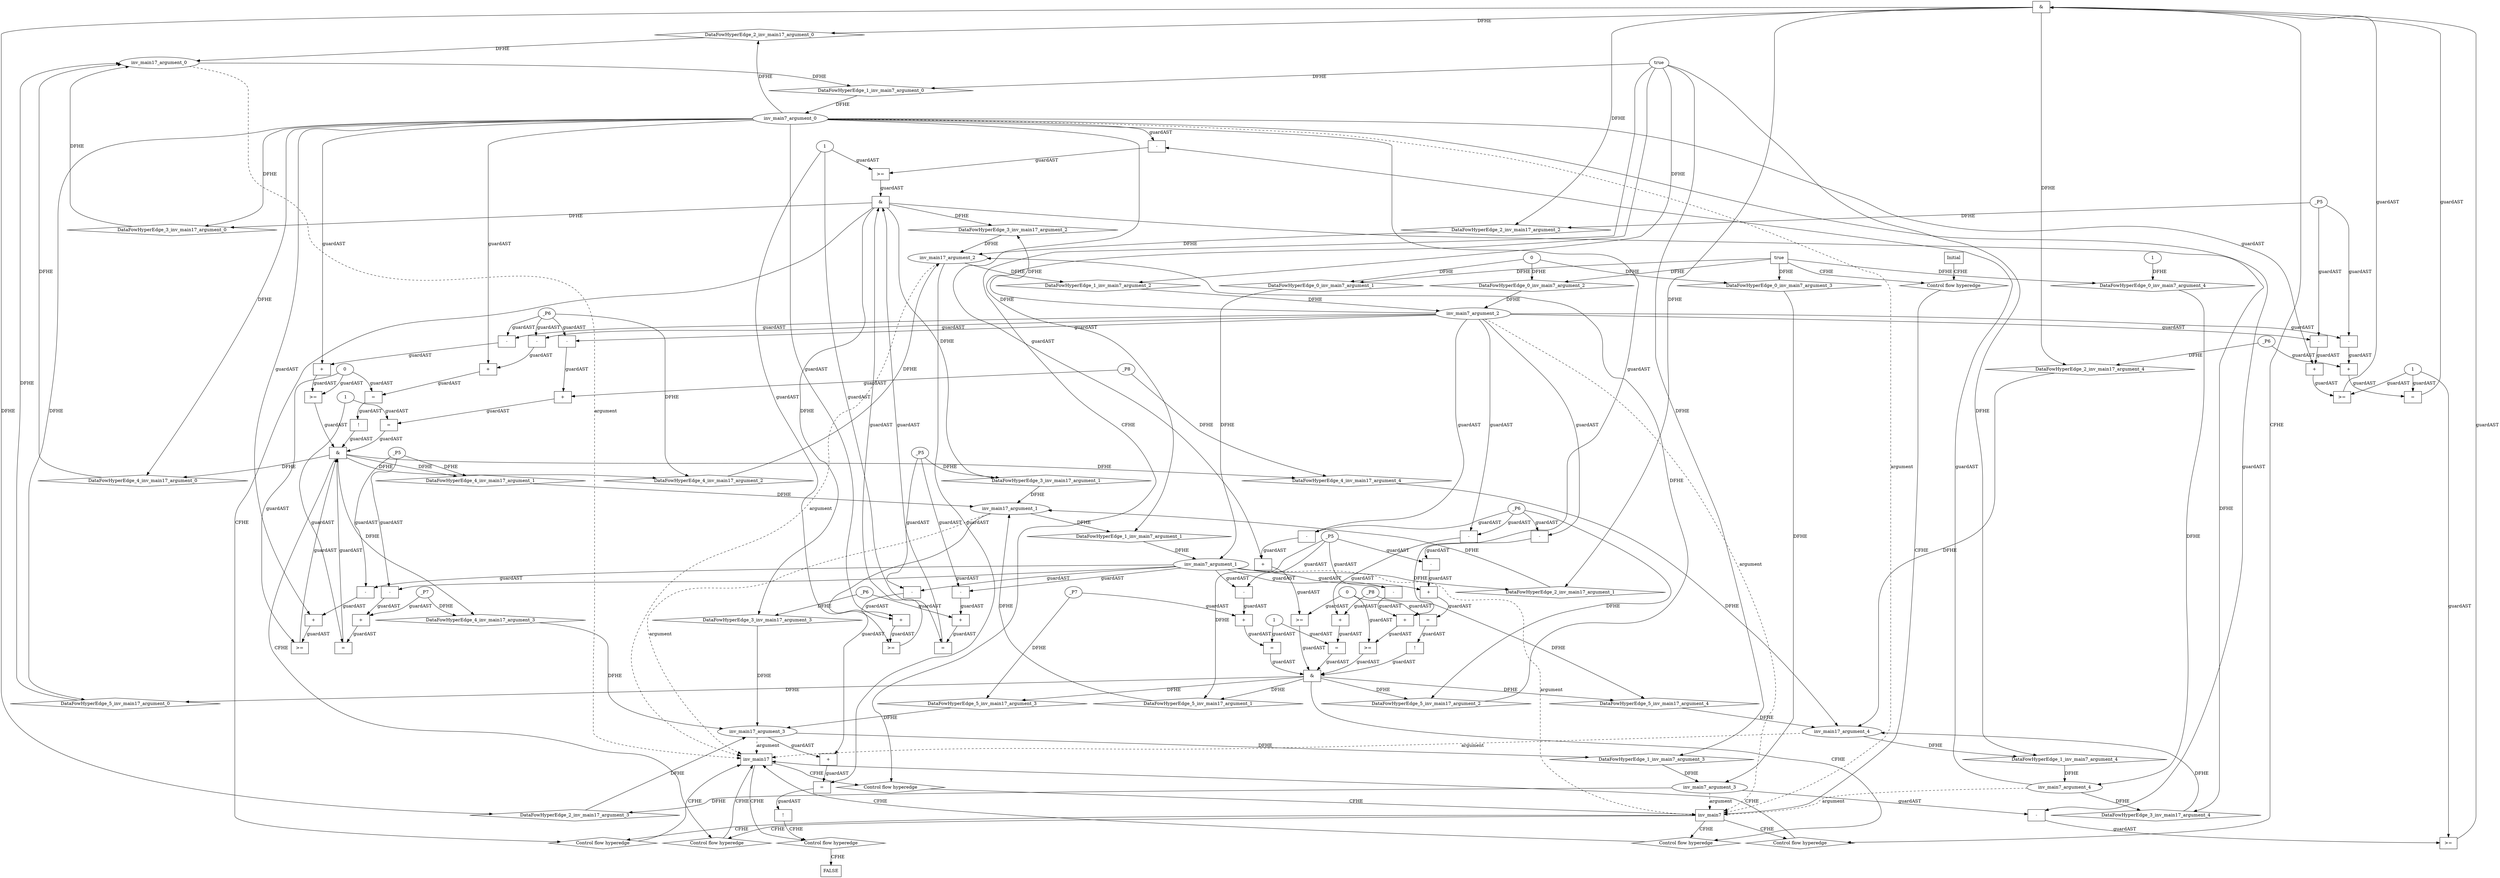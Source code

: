 digraph dag {
"inv_main17" [label="inv_main17" nodeName="inv_main17" class=CONTROL  shape="rect"];
"inv_main7" [label="inv_main7" nodeName="inv_main7" class=CONTROL  shape="rect"];
FALSE [label="FALSE" nodeName=FALSE class=CONTROL  shape="rect"];
Initial [label="Initial" nodeName=Initial class=CONTROL  shape="rect"];
ControlFowHyperEdge_0 [label="Control flow hyperedge" nodeName=ControlFowHyperEdge_0 class=controlFlowHyperEdge shape="diamond"];
"Initial" -> ControlFowHyperEdge_0 [label="CFHE"]
ControlFowHyperEdge_0 -> "inv_main7" [label="CFHE"]
ControlFowHyperEdge_1 [label="Control flow hyperedge" nodeName=ControlFowHyperEdge_1 class=controlFlowHyperEdge shape="diamond"];
"inv_main17" -> ControlFowHyperEdge_1 [label="CFHE"]
ControlFowHyperEdge_1 -> "inv_main7" [label="CFHE"]
ControlFowHyperEdge_2 [label="Control flow hyperedge" nodeName=ControlFowHyperEdge_2 class=controlFlowHyperEdge shape="diamond"];
"inv_main7" -> ControlFowHyperEdge_2 [label="CFHE"]
ControlFowHyperEdge_2 -> "inv_main17" [label="CFHE"]
ControlFowHyperEdge_3 [label="Control flow hyperedge" nodeName=ControlFowHyperEdge_3 class=controlFlowHyperEdge shape="diamond"];
"inv_main7" -> ControlFowHyperEdge_3 [label="CFHE"]
ControlFowHyperEdge_3 -> "inv_main17" [label="CFHE"]
ControlFowHyperEdge_4 [label="Control flow hyperedge" nodeName=ControlFowHyperEdge_4 class=controlFlowHyperEdge shape="diamond"];
"inv_main7" -> ControlFowHyperEdge_4 [label="CFHE"]
ControlFowHyperEdge_4 -> "inv_main17" [label="CFHE"]
ControlFowHyperEdge_5 [label="Control flow hyperedge" nodeName=ControlFowHyperEdge_5 class=controlFlowHyperEdge shape="diamond"];
"inv_main7" -> ControlFowHyperEdge_5 [label="CFHE"]
ControlFowHyperEdge_5 -> "inv_main17" [label="CFHE"]
ControlFowHyperEdge_6 [label="Control flow hyperedge" nodeName=ControlFowHyperEdge_6 class=controlFlowHyperEdge shape="diamond"];
"inv_main17" -> ControlFowHyperEdge_6 [label="CFHE"]
ControlFowHyperEdge_6 -> "FALSE" [label="CFHE"]
"inv_main7_argument_0" [label="inv_main7_argument_0" nodeName=argument0 class=argument  head="inv_main7" shape="oval"];
"inv_main7_argument_0" -> "inv_main7"[label="argument" style="dashed"]
"inv_main7_argument_1" [label="inv_main7_argument_1" nodeName=argument1 class=argument  head="inv_main7" shape="oval"];
"inv_main7_argument_1" -> "inv_main7"[label="argument" style="dashed"]
"inv_main7_argument_2" [label="inv_main7_argument_2" nodeName=argument2 class=argument  head="inv_main7" shape="oval"];
"inv_main7_argument_2" -> "inv_main7"[label="argument" style="dashed"]
"inv_main7_argument_3" [label="inv_main7_argument_3" nodeName=argument3 class=argument  head="inv_main7" shape="oval"];
"inv_main7_argument_3" -> "inv_main7"[label="argument" style="dashed"]
"inv_main7_argument_4" [label="inv_main7_argument_4" nodeName=argument4 class=argument  head="inv_main7" shape="oval"];
"inv_main7_argument_4" -> "inv_main7"[label="argument" style="dashed"]
"inv_main17_argument_0" [label="inv_main17_argument_0" nodeName=argument0 class=argument  head="inv_main17" shape="oval"];
"inv_main17_argument_0" -> "inv_main17"[label="argument" style="dashed"]
"inv_main17_argument_1" [label="inv_main17_argument_1" nodeName=argument1 class=argument  head="inv_main17" shape="oval"];
"inv_main17_argument_1" -> "inv_main17"[label="argument" style="dashed"]
"inv_main17_argument_2" [label="inv_main17_argument_2" nodeName=argument2 class=argument  head="inv_main17" shape="oval"];
"inv_main17_argument_2" -> "inv_main17"[label="argument" style="dashed"]
"inv_main17_argument_3" [label="inv_main17_argument_3" nodeName=argument3 class=argument  head="inv_main17" shape="oval"];
"inv_main17_argument_3" -> "inv_main17"[label="argument" style="dashed"]
"inv_main17_argument_4" [label="inv_main17_argument_4" nodeName=argument4 class=argument  head="inv_main17" shape="oval"];
"inv_main17_argument_4" -> "inv_main17"[label="argument" style="dashed"]

"true_0" [label="true" nodeName="true_0" class=true shape="rect"];
"true_0" -> "ControlFowHyperEdge_0" [label="CFHE"];
"xxxinv_main7___Initial_0xxxdataFlow_0_node_0" [label="0" nodeName="xxxinv_main7___Initial_0xxxdataFlow_0_node_0" class=IdealInt ];



"xxxinv_main7___Initial_0xxxdataFlow3_node_0" [label="1" nodeName="xxxinv_main7___Initial_0xxxdataFlow3_node_0" class=IdealInt ];

"xxxinv_main7___inv_main17_1xxxguard_0_node_0" [label="true" nodeName="xxxinv_main7___inv_main17_1xxxguard_0_node_0" class=Constant ];

"xxxinv_main7___inv_main17_1xxxguard_0_node_0" -> "ControlFowHyperEdge_1" [label="CFHE"];
"xxxinv_main17___inv_main7_2xxx_and" [label="&" nodeName="xxxinv_main17___inv_main7_2xxx_and" class=Operator shape="rect"];
"xxxinv_main17___inv_main7_2xxxguard_0_node_0" [label=">=" nodeName="xxxinv_main17___inv_main7_2xxxguard_0_node_0" class=Operator  shape="rect"];
"xxxinv_main17___inv_main7_2xxxguard_0_node_1" [label="-" nodeName="xxxinv_main17___inv_main7_2xxxguard_0_node_1" class= Operator shape="rect"];
"xxxinv_main17___inv_main7_2xxxguard_0_node_4" [label="1" nodeName="xxxinv_main17___inv_main7_2xxxguard_0_node_4" class=IdealInt ];
"xxxinv_main17___inv_main7_2xxxguard_0_node_1" -> "xxxinv_main17___inv_main7_2xxxguard_0_node_0"[label="guardAST"]
"xxxinv_main17___inv_main7_2xxxguard_0_node_4" -> "xxxinv_main17___inv_main7_2xxxguard_0_node_0"[label="guardAST"]
"inv_main7_argument_3" -> "xxxinv_main17___inv_main7_2xxxguard_0_node_1"[label="guardAST"]
"inv_main7_argument_0" -> "xxxinv_main17___inv_main7_2xxxguard_0_node_1"[label="guardAST"]

"xxxinv_main17___inv_main7_2xxxguard_0_node_0" -> "xxxinv_main17___inv_main7_2xxx_and" [label="guardAST"];
"xxxinv_main17___inv_main7_2xxxguard1_node_0" [label=">=" nodeName="xxxinv_main17___inv_main7_2xxxguard1_node_0" class=Operator  shape="rect"];
"xxxinv_main17___inv_main7_2xxxguard1_node_1" [label="+" nodeName="xxxinv_main17___inv_main7_2xxxguard1_node_1" class= Operator shape="rect"];
"xxxinv_main17___inv_main7_2xxxguard1_node_3" [label="-" nodeName="xxxinv_main17___inv_main7_2xxxguard1_node_3" class= Operator shape="rect"];
"xxxinv_main17___inv_main7_2xxxguard1_node_1" -> "xxxinv_main17___inv_main7_2xxxguard1_node_0"[label="guardAST"]
"xxxinv_main17___inv_main7_2xxxguard_0_node_4" -> "xxxinv_main17___inv_main7_2xxxguard1_node_0"[label="guardAST"]
"inv_main7_argument_0" -> "xxxinv_main17___inv_main7_2xxxguard1_node_1"[label="guardAST"]
"xxxinv_main17___inv_main7_2xxxguard1_node_3" -> "xxxinv_main17___inv_main7_2xxxguard1_node_1"[label="guardAST"]
"inv_main7_argument_2" -> "xxxinv_main17___inv_main7_2xxxguard1_node_3"[label="guardAST"]
"xxxinv_main17___inv_main7_2xxxdataFlow_0_node_0" -> "xxxinv_main17___inv_main7_2xxxguard1_node_3"[label="guardAST"]

"xxxinv_main17___inv_main7_2xxxguard1_node_0" -> "xxxinv_main17___inv_main7_2xxx_and" [label="guardAST"];
"xxxinv_main17___inv_main7_2xxxguard2_node_0" [label="=" nodeName="xxxinv_main17___inv_main7_2xxxguard2_node_0" class=Operator  shape="rect"];
"xxxinv_main17___inv_main7_2xxxguard2_node_1" [label="+" nodeName="xxxinv_main17___inv_main7_2xxxguard2_node_1" class= Operator shape="rect"];
"xxxinv_main17___inv_main7_2xxxguard2_node_3" [label="-" nodeName="xxxinv_main17___inv_main7_2xxxguard2_node_3" class= Operator shape="rect"];
"xxxinv_main17___inv_main7_2xxxguard2_node_1" -> "xxxinv_main17___inv_main7_2xxxguard2_node_0"[label="guardAST"]
"xxxinv_main17___inv_main7_2xxxguard_0_node_4" -> "xxxinv_main17___inv_main7_2xxxguard2_node_0"[label="guardAST"]
"xxxinv_main17___inv_main7_2xxxdataFlow1_node_0" -> "xxxinv_main17___inv_main7_2xxxguard2_node_1"[label="guardAST"]
"xxxinv_main17___inv_main7_2xxxguard2_node_3" -> "xxxinv_main17___inv_main7_2xxxguard2_node_1"[label="guardAST"]
"inv_main7_argument_2" -> "xxxinv_main17___inv_main7_2xxxguard2_node_3"[label="guardAST"]
"xxxinv_main17___inv_main7_2xxxdataFlow_0_node_0" -> "xxxinv_main17___inv_main7_2xxxguard2_node_3"[label="guardAST"]

"xxxinv_main17___inv_main7_2xxxguard2_node_0" -> "xxxinv_main17___inv_main7_2xxx_and" [label="guardAST"];
"xxxinv_main17___inv_main7_2xxx_and" -> "ControlFowHyperEdge_2" [label="CFHE"];
"xxxinv_main17___inv_main7_2xxxdataFlow_0_node_0" [label="_P5" nodeName="xxxinv_main17___inv_main7_2xxxdataFlow_0_node_0" class=symbolicConstant ];

"xxxinv_main17___inv_main7_2xxxdataFlow1_node_0" [label="_P6" nodeName="xxxinv_main17___inv_main7_2xxxdataFlow1_node_0" class=symbolicConstant ];

"xxxinv_main17___inv_main7_3xxx_and" [label="&" nodeName="xxxinv_main17___inv_main7_3xxx_and" class=Operator shape="rect"];
"xxxinv_main17___inv_main7_3xxxguard_0_node_0" [label=">=" nodeName="xxxinv_main17___inv_main7_3xxxguard_0_node_0" class=Operator  shape="rect"];
"xxxinv_main17___inv_main7_3xxxguard_0_node_1" [label="-" nodeName="xxxinv_main17___inv_main7_3xxxguard_0_node_1" class= Operator shape="rect"];
"xxxinv_main17___inv_main7_3xxxguard_0_node_4" [label="1" nodeName="xxxinv_main17___inv_main7_3xxxguard_0_node_4" class=IdealInt ];
"xxxinv_main17___inv_main7_3xxxguard_0_node_1" -> "xxxinv_main17___inv_main7_3xxxguard_0_node_0"[label="guardAST"]
"xxxinv_main17___inv_main7_3xxxguard_0_node_4" -> "xxxinv_main17___inv_main7_3xxxguard_0_node_0"[label="guardAST"]
"inv_main7_argument_4" -> "xxxinv_main17___inv_main7_3xxxguard_0_node_1"[label="guardAST"]
"inv_main7_argument_0" -> "xxxinv_main17___inv_main7_3xxxguard_0_node_1"[label="guardAST"]

"xxxinv_main17___inv_main7_3xxxguard_0_node_0" -> "xxxinv_main17___inv_main7_3xxx_and" [label="guardAST"];
"xxxinv_main17___inv_main7_3xxxguard1_node_0" [label=">=" nodeName="xxxinv_main17___inv_main7_3xxxguard1_node_0" class=Operator  shape="rect"];
"xxxinv_main17___inv_main7_3xxxguard1_node_1" [label="+" nodeName="xxxinv_main17___inv_main7_3xxxguard1_node_1" class= Operator shape="rect"];
"xxxinv_main17___inv_main7_3xxxguard1_node_3" [label="-" nodeName="xxxinv_main17___inv_main7_3xxxguard1_node_3" class= Operator shape="rect"];
"xxxinv_main17___inv_main7_3xxxguard1_node_1" -> "xxxinv_main17___inv_main7_3xxxguard1_node_0"[label="guardAST"]
"xxxinv_main17___inv_main7_3xxxguard_0_node_4" -> "xxxinv_main17___inv_main7_3xxxguard1_node_0"[label="guardAST"]
"inv_main7_argument_0" -> "xxxinv_main17___inv_main7_3xxxguard1_node_1"[label="guardAST"]
"xxxinv_main17___inv_main7_3xxxguard1_node_3" -> "xxxinv_main17___inv_main7_3xxxguard1_node_1"[label="guardAST"]
"inv_main7_argument_1" -> "xxxinv_main17___inv_main7_3xxxguard1_node_3"[label="guardAST"]
"xxxinv_main17___inv_main7_3xxxdataFlow_0_node_0" -> "xxxinv_main17___inv_main7_3xxxguard1_node_3"[label="guardAST"]

"xxxinv_main17___inv_main7_3xxxguard1_node_0" -> "xxxinv_main17___inv_main7_3xxx_and" [label="guardAST"];
"xxxinv_main17___inv_main7_3xxxguard2_node_0" [label="=" nodeName="xxxinv_main17___inv_main7_3xxxguard2_node_0" class=Operator  shape="rect"];
"xxxinv_main17___inv_main7_3xxxguard2_node_1" [label="+" nodeName="xxxinv_main17___inv_main7_3xxxguard2_node_1" class= Operator shape="rect"];
"xxxinv_main17___inv_main7_3xxxguard2_node_3" [label="-" nodeName="xxxinv_main17___inv_main7_3xxxguard2_node_3" class= Operator shape="rect"];
"xxxinv_main17___inv_main7_3xxxguard2_node_1" -> "xxxinv_main17___inv_main7_3xxxguard2_node_0"[label="guardAST"]
"xxxinv_main17___inv_main7_3xxxguard_0_node_4" -> "xxxinv_main17___inv_main7_3xxxguard2_node_0"[label="guardAST"]
"xxxinv_main17___inv_main7_3xxxdataFlow1_node_0" -> "xxxinv_main17___inv_main7_3xxxguard2_node_1"[label="guardAST"]
"xxxinv_main17___inv_main7_3xxxguard2_node_3" -> "xxxinv_main17___inv_main7_3xxxguard2_node_1"[label="guardAST"]
"inv_main7_argument_1" -> "xxxinv_main17___inv_main7_3xxxguard2_node_3"[label="guardAST"]
"xxxinv_main17___inv_main7_3xxxdataFlow_0_node_0" -> "xxxinv_main17___inv_main7_3xxxguard2_node_3"[label="guardAST"]

"xxxinv_main17___inv_main7_3xxxguard2_node_0" -> "xxxinv_main17___inv_main7_3xxx_and" [label="guardAST"];
"xxxinv_main17___inv_main7_3xxx_and" -> "ControlFowHyperEdge_3" [label="CFHE"];
"xxxinv_main17___inv_main7_3xxxdataFlow_0_node_0" [label="_P5" nodeName="xxxinv_main17___inv_main7_3xxxdataFlow_0_node_0" class=symbolicConstant ];

"xxxinv_main17___inv_main7_3xxxdataFlow1_node_0" [label="_P6" nodeName="xxxinv_main17___inv_main7_3xxxdataFlow1_node_0" class=symbolicConstant ];

"xxxinv_main17___inv_main7_4xxx_and" [label="&" nodeName="xxxinv_main17___inv_main7_4xxx_and" class=Operator shape="rect"];
"xxxinv_main17___inv_main7_4xxxguard1_node_0" [label="=" nodeName="xxxinv_main17___inv_main7_4xxxguard1_node_0" class=Operator  shape="rect"];
"xxxinv_main17___inv_main7_4xxxguard1_node_1" [label="+" nodeName="xxxinv_main17___inv_main7_4xxxguard1_node_1" class= Operator shape="rect"];
"xxxinv_main17___inv_main7_4xxxguard1_node_3" [label="-" nodeName="xxxinv_main17___inv_main7_4xxxguard1_node_3" class= Operator shape="rect"];
"xxxinv_main17___inv_main7_4xxxguard1_node_1" -> "xxxinv_main17___inv_main7_4xxxguard1_node_0"[label="guardAST"]
"xxxinv_main17___inv_main7_4xxxguard_0_node_6" -> "xxxinv_main17___inv_main7_4xxxguard1_node_0"[label="guardAST"]
"xxxinv_main17___inv_main7_4xxxdataFlow2_node_0" -> "xxxinv_main17___inv_main7_4xxxguard1_node_1"[label="guardAST"]
"xxxinv_main17___inv_main7_4xxxguard1_node_3" -> "xxxinv_main17___inv_main7_4xxxguard1_node_1"[label="guardAST"]
"inv_main7_argument_1" -> "xxxinv_main17___inv_main7_4xxxguard1_node_3"[label="guardAST"]
"xxxinv_main17___inv_main7_4xxxdataFlow_0_node_0" -> "xxxinv_main17___inv_main7_4xxxguard1_node_3"[label="guardAST"]

"xxxinv_main17___inv_main7_4xxxguard1_node_0" -> "xxxinv_main17___inv_main7_4xxx_and" [label="guardAST"];
"xxxinv_main17___inv_main7_4xxxguard3_node_0" [label=">=" nodeName="xxxinv_main17___inv_main7_4xxxguard3_node_0" class=Operator  shape="rect"];
"xxxinv_main17___inv_main7_4xxxguard3_node_1" [label="+" nodeName="xxxinv_main17___inv_main7_4xxxguard3_node_1" class= Operator shape="rect"];
"xxxinv_main17___inv_main7_4xxxguard3_node_3" [label="-" nodeName="xxxinv_main17___inv_main7_4xxxguard3_node_3" class= Operator shape="rect"];
"xxxinv_main17___inv_main7_4xxxguard3_node_1" -> "xxxinv_main17___inv_main7_4xxxguard3_node_0"[label="guardAST"]
"xxxinv_main17___inv_main7_4xxxguard2_node_7" -> "xxxinv_main17___inv_main7_4xxxguard3_node_0"[label="guardAST"]
"inv_main7_argument_0" -> "xxxinv_main17___inv_main7_4xxxguard3_node_1"[label="guardAST"]
"xxxinv_main17___inv_main7_4xxxguard3_node_3" -> "xxxinv_main17___inv_main7_4xxxguard3_node_1"[label="guardAST"]
"inv_main7_argument_1" -> "xxxinv_main17___inv_main7_4xxxguard3_node_3"[label="guardAST"]
"xxxinv_main17___inv_main7_4xxxdataFlow_0_node_0" -> "xxxinv_main17___inv_main7_4xxxguard3_node_3"[label="guardAST"]

"xxxinv_main17___inv_main7_4xxxguard3_node_0" -> "xxxinv_main17___inv_main7_4xxx_and" [label="guardAST"];
"xxxinv_main17___inv_main7_4xxxguard4_node_0" [label=">=" nodeName="xxxinv_main17___inv_main7_4xxxguard4_node_0" class=Operator  shape="rect"];
"xxxinv_main17___inv_main7_4xxxguard4_node_1" [label="+" nodeName="xxxinv_main17___inv_main7_4xxxguard4_node_1" class= Operator shape="rect"];
"xxxinv_main17___inv_main7_4xxxguard4_node_3" [label="-" nodeName="xxxinv_main17___inv_main7_4xxxguard4_node_3" class= Operator shape="rect"];
"xxxinv_main17___inv_main7_4xxxguard4_node_1" -> "xxxinv_main17___inv_main7_4xxxguard4_node_0"[label="guardAST"]
"xxxinv_main17___inv_main7_4xxxguard2_node_7" -> "xxxinv_main17___inv_main7_4xxxguard4_node_0"[label="guardAST"]
"inv_main7_argument_0" -> "xxxinv_main17___inv_main7_4xxxguard4_node_1"[label="guardAST"]
"xxxinv_main17___inv_main7_4xxxguard4_node_3" -> "xxxinv_main17___inv_main7_4xxxguard4_node_1"[label="guardAST"]
"inv_main7_argument_2" -> "xxxinv_main17___inv_main7_4xxxguard4_node_3"[label="guardAST"]
"xxxinv_main17___inv_main7_4xxxdataFlow1_node_0" -> "xxxinv_main17___inv_main7_4xxxguard4_node_3"[label="guardAST"]

"xxxinv_main17___inv_main7_4xxxguard4_node_0" -> "xxxinv_main17___inv_main7_4xxx_and" [label="guardAST"];
"xxxinv_main17___inv_main7_4xxxguard_0_node_0" [label="=" nodeName="xxxinv_main17___inv_main7_4xxxguard_0_node_0" class=Operator  shape="rect"];
"xxxinv_main17___inv_main7_4xxxguard_0_node_1" [label="+" nodeName="xxxinv_main17___inv_main7_4xxxguard_0_node_1" class= Operator shape="rect"];
"xxxinv_main17___inv_main7_4xxxguard_0_node_3" [label="-" nodeName="xxxinv_main17___inv_main7_4xxxguard_0_node_3" class= Operator shape="rect"];
"xxxinv_main17___inv_main7_4xxxguard_0_node_6" [label="1" nodeName="xxxinv_main17___inv_main7_4xxxguard_0_node_6" class=IdealInt ];
"xxxinv_main17___inv_main7_4xxxguard_0_node_1" -> "xxxinv_main17___inv_main7_4xxxguard_0_node_0"[label="guardAST"]
"xxxinv_main17___inv_main7_4xxxguard_0_node_6" -> "xxxinv_main17___inv_main7_4xxxguard_0_node_0"[label="guardAST"]
"xxxinv_main17___inv_main7_4xxxdataFlow3_node_0" -> "xxxinv_main17___inv_main7_4xxxguard_0_node_1"[label="guardAST"]
"xxxinv_main17___inv_main7_4xxxguard_0_node_3" -> "xxxinv_main17___inv_main7_4xxxguard_0_node_1"[label="guardAST"]
"inv_main7_argument_2" -> "xxxinv_main17___inv_main7_4xxxguard_0_node_3"[label="guardAST"]
"xxxinv_main17___inv_main7_4xxxdataFlow1_node_0" -> "xxxinv_main17___inv_main7_4xxxguard_0_node_3"[label="guardAST"]

"xxxinv_main17___inv_main7_4xxxguard_0_node_0" -> "xxxinv_main17___inv_main7_4xxx_and" [label="guardAST"];
"xxxinv_main17___inv_main7_4xxxguard2_node_0" [label="!" nodeName="xxxinv_main17___inv_main7_4xxxguard2_node_0" class=Operator shape="rect"];
"xxxinv_main17___inv_main7_4xxxguard2_node_1" [label="=" nodeName="xxxinv_main17___inv_main7_4xxxguard2_node_1" class=Operator  shape="rect"];
"xxxinv_main17___inv_main7_4xxxguard2_node_2" [label="+" nodeName="xxxinv_main17___inv_main7_4xxxguard2_node_2" class= Operator shape="rect"];
"xxxinv_main17___inv_main7_4xxxguard2_node_4" [label="-" nodeName="xxxinv_main17___inv_main7_4xxxguard2_node_4" class= Operator shape="rect"];
"xxxinv_main17___inv_main7_4xxxguard2_node_7" [label="0" nodeName="xxxinv_main17___inv_main7_4xxxguard2_node_7" class=IdealInt ];
"xxxinv_main17___inv_main7_4xxxguard2_node_1" -> "xxxinv_main17___inv_main7_4xxxguard2_node_0"[label="guardAST"]
"xxxinv_main17___inv_main7_4xxxguard2_node_2" -> "xxxinv_main17___inv_main7_4xxxguard2_node_1"[label="guardAST"]
"xxxinv_main17___inv_main7_4xxxguard2_node_7" -> "xxxinv_main17___inv_main7_4xxxguard2_node_1"[label="guardAST"]
"inv_main7_argument_0" -> "xxxinv_main17___inv_main7_4xxxguard2_node_2"[label="guardAST"]
"xxxinv_main17___inv_main7_4xxxguard2_node_4" -> "xxxinv_main17___inv_main7_4xxxguard2_node_2"[label="guardAST"]
"inv_main7_argument_2" -> "xxxinv_main17___inv_main7_4xxxguard2_node_4"[label="guardAST"]
"xxxinv_main17___inv_main7_4xxxdataFlow1_node_0" -> "xxxinv_main17___inv_main7_4xxxguard2_node_4"[label="guardAST"]

"xxxinv_main17___inv_main7_4xxxguard2_node_0" -> "xxxinv_main17___inv_main7_4xxx_and" [label="guardAST"];
"xxxinv_main17___inv_main7_4xxx_and" -> "ControlFowHyperEdge_4" [label="CFHE"];
"xxxinv_main17___inv_main7_4xxxdataFlow_0_node_0" [label="_P5" nodeName="xxxinv_main17___inv_main7_4xxxdataFlow_0_node_0" class=symbolicConstant ];

"xxxinv_main17___inv_main7_4xxxdataFlow1_node_0" [label="_P6" nodeName="xxxinv_main17___inv_main7_4xxxdataFlow1_node_0" class=symbolicConstant ];

"xxxinv_main17___inv_main7_4xxxdataFlow2_node_0" [label="_P7" nodeName="xxxinv_main17___inv_main7_4xxxdataFlow2_node_0" class=symbolicConstant ];

"xxxinv_main17___inv_main7_4xxxdataFlow3_node_0" [label="_P8" nodeName="xxxinv_main17___inv_main7_4xxxdataFlow3_node_0" class=symbolicConstant ];

"xxxinv_main17___inv_main7_5xxx_and" [label="&" nodeName="xxxinv_main17___inv_main7_5xxx_and" class=Operator shape="rect"];
"xxxinv_main17___inv_main7_5xxxguard1_node_0" [label="=" nodeName="xxxinv_main17___inv_main7_5xxxguard1_node_0" class=Operator  shape="rect"];
"xxxinv_main17___inv_main7_5xxxguard1_node_1" [label="+" nodeName="xxxinv_main17___inv_main7_5xxxguard1_node_1" class= Operator shape="rect"];
"xxxinv_main17___inv_main7_5xxxguard1_node_3" [label="-" nodeName="xxxinv_main17___inv_main7_5xxxguard1_node_3" class= Operator shape="rect"];
"xxxinv_main17___inv_main7_5xxxguard1_node_1" -> "xxxinv_main17___inv_main7_5xxxguard1_node_0"[label="guardAST"]
"xxxinv_main17___inv_main7_5xxxguard_0_node_6" -> "xxxinv_main17___inv_main7_5xxxguard1_node_0"[label="guardAST"]
"xxxinv_main17___inv_main7_5xxxdataFlow2_node_0" -> "xxxinv_main17___inv_main7_5xxxguard1_node_1"[label="guardAST"]
"xxxinv_main17___inv_main7_5xxxguard1_node_3" -> "xxxinv_main17___inv_main7_5xxxguard1_node_1"[label="guardAST"]
"inv_main7_argument_1" -> "xxxinv_main17___inv_main7_5xxxguard1_node_3"[label="guardAST"]
"xxxinv_main17___inv_main7_5xxxdataFlow_0_node_0" -> "xxxinv_main17___inv_main7_5xxxguard1_node_3"[label="guardAST"]

"xxxinv_main17___inv_main7_5xxxguard1_node_0" -> "xxxinv_main17___inv_main7_5xxx_and" [label="guardAST"];
"xxxinv_main17___inv_main7_5xxxguard2_node_0" [label="!" nodeName="xxxinv_main17___inv_main7_5xxxguard2_node_0" class=Operator shape="rect"];
"xxxinv_main17___inv_main7_5xxxguard2_node_1" [label="=" nodeName="xxxinv_main17___inv_main7_5xxxguard2_node_1" class=Operator  shape="rect"];
"xxxinv_main17___inv_main7_5xxxguard2_node_2" [label="+" nodeName="xxxinv_main17___inv_main7_5xxxguard2_node_2" class= Operator shape="rect"];
"xxxinv_main17___inv_main7_5xxxguard2_node_4" [label="-" nodeName="xxxinv_main17___inv_main7_5xxxguard2_node_4" class= Operator shape="rect"];
"xxxinv_main17___inv_main7_5xxxguard2_node_5" [label="-" nodeName="xxxinv_main17___inv_main7_5xxxguard2_node_5" class= Operator shape="rect"];
"xxxinv_main17___inv_main7_5xxxguard2_node_9" [label="0" nodeName="xxxinv_main17___inv_main7_5xxxguard2_node_9" class=IdealInt ];
"xxxinv_main17___inv_main7_5xxxguard2_node_1" -> "xxxinv_main17___inv_main7_5xxxguard2_node_0"[label="guardAST"]
"xxxinv_main17___inv_main7_5xxxguard2_node_2" -> "xxxinv_main17___inv_main7_5xxxguard2_node_1"[label="guardAST"]
"xxxinv_main17___inv_main7_5xxxguard2_node_9" -> "xxxinv_main17___inv_main7_5xxxguard2_node_1"[label="guardAST"]
"inv_main7_argument_1" -> "xxxinv_main17___inv_main7_5xxxguard2_node_2"[label="guardAST"]
"xxxinv_main17___inv_main7_5xxxguard2_node_4" -> "xxxinv_main17___inv_main7_5xxxguard2_node_2"[label="guardAST"]
"xxxinv_main17___inv_main7_5xxxguard2_node_5" -> "xxxinv_main17___inv_main7_5xxxguard2_node_4"[label="guardAST"]
"xxxinv_main17___inv_main7_5xxxdataFlow_0_node_0" -> "xxxinv_main17___inv_main7_5xxxguard2_node_4"[label="guardAST"]
"xxxinv_main17___inv_main7_5xxxdataFlow1_node_0" -> "xxxinv_main17___inv_main7_5xxxguard2_node_5"[label="guardAST"]
"inv_main7_argument_2" -> "xxxinv_main17___inv_main7_5xxxguard2_node_5"[label="guardAST"]

"xxxinv_main17___inv_main7_5xxxguard2_node_0" -> "xxxinv_main17___inv_main7_5xxx_and" [label="guardAST"];
"xxxinv_main17___inv_main7_5xxxguard_0_node_0" [label="=" nodeName="xxxinv_main17___inv_main7_5xxxguard_0_node_0" class=Operator  shape="rect"];
"xxxinv_main17___inv_main7_5xxxguard_0_node_1" [label="+" nodeName="xxxinv_main17___inv_main7_5xxxguard_0_node_1" class= Operator shape="rect"];
"xxxinv_main17___inv_main7_5xxxguard_0_node_3" [label="-" nodeName="xxxinv_main17___inv_main7_5xxxguard_0_node_3" class= Operator shape="rect"];
"xxxinv_main17___inv_main7_5xxxguard_0_node_6" [label="1" nodeName="xxxinv_main17___inv_main7_5xxxguard_0_node_6" class=IdealInt ];
"xxxinv_main17___inv_main7_5xxxguard_0_node_1" -> "xxxinv_main17___inv_main7_5xxxguard_0_node_0"[label="guardAST"]
"xxxinv_main17___inv_main7_5xxxguard_0_node_6" -> "xxxinv_main17___inv_main7_5xxxguard_0_node_0"[label="guardAST"]
"xxxinv_main17___inv_main7_5xxxdataFlow3_node_0" -> "xxxinv_main17___inv_main7_5xxxguard_0_node_1"[label="guardAST"]
"xxxinv_main17___inv_main7_5xxxguard_0_node_3" -> "xxxinv_main17___inv_main7_5xxxguard_0_node_1"[label="guardAST"]
"inv_main7_argument_2" -> "xxxinv_main17___inv_main7_5xxxguard_0_node_3"[label="guardAST"]
"xxxinv_main17___inv_main7_5xxxdataFlow1_node_0" -> "xxxinv_main17___inv_main7_5xxxguard_0_node_3"[label="guardAST"]

"xxxinv_main17___inv_main7_5xxxguard_0_node_0" -> "xxxinv_main17___inv_main7_5xxx_and" [label="guardAST"];
"xxxinv_main17___inv_main7_5xxxguard4_node_0" [label=">=" nodeName="xxxinv_main17___inv_main7_5xxxguard4_node_0" class=Operator  shape="rect"];
"xxxinv_main17___inv_main7_5xxxguard4_node_1" [label="+" nodeName="xxxinv_main17___inv_main7_5xxxguard4_node_1" class= Operator shape="rect"];
"xxxinv_main17___inv_main7_5xxxguard4_node_3" [label="-" nodeName="xxxinv_main17___inv_main7_5xxxguard4_node_3" class= Operator shape="rect"];
"xxxinv_main17___inv_main7_5xxxguard4_node_1" -> "xxxinv_main17___inv_main7_5xxxguard4_node_0"[label="guardAST"]
"xxxinv_main17___inv_main7_5xxxguard2_node_9" -> "xxxinv_main17___inv_main7_5xxxguard4_node_0"[label="guardAST"]
"inv_main7_argument_0" -> "xxxinv_main17___inv_main7_5xxxguard4_node_1"[label="guardAST"]
"xxxinv_main17___inv_main7_5xxxguard4_node_3" -> "xxxinv_main17___inv_main7_5xxxguard4_node_1"[label="guardAST"]
"inv_main7_argument_2" -> "xxxinv_main17___inv_main7_5xxxguard4_node_3"[label="guardAST"]
"xxxinv_main17___inv_main7_5xxxdataFlow1_node_0" -> "xxxinv_main17___inv_main7_5xxxguard4_node_3"[label="guardAST"]

"xxxinv_main17___inv_main7_5xxxguard4_node_0" -> "xxxinv_main17___inv_main7_5xxx_and" [label="guardAST"];
"xxxinv_main17___inv_main7_5xxxguard3_node_0" [label=">=" nodeName="xxxinv_main17___inv_main7_5xxxguard3_node_0" class=Operator  shape="rect"];
"xxxinv_main17___inv_main7_5xxxguard3_node_1" [label="+" nodeName="xxxinv_main17___inv_main7_5xxxguard3_node_1" class= Operator shape="rect"];
"xxxinv_main17___inv_main7_5xxxguard3_node_3" [label="-" nodeName="xxxinv_main17___inv_main7_5xxxguard3_node_3" class= Operator shape="rect"];
"xxxinv_main17___inv_main7_5xxxguard3_node_1" -> "xxxinv_main17___inv_main7_5xxxguard3_node_0"[label="guardAST"]
"xxxinv_main17___inv_main7_5xxxguard2_node_9" -> "xxxinv_main17___inv_main7_5xxxguard3_node_0"[label="guardAST"]
"inv_main7_argument_0" -> "xxxinv_main17___inv_main7_5xxxguard3_node_1"[label="guardAST"]
"xxxinv_main17___inv_main7_5xxxguard3_node_3" -> "xxxinv_main17___inv_main7_5xxxguard3_node_1"[label="guardAST"]
"inv_main7_argument_1" -> "xxxinv_main17___inv_main7_5xxxguard3_node_3"[label="guardAST"]
"xxxinv_main17___inv_main7_5xxxdataFlow_0_node_0" -> "xxxinv_main17___inv_main7_5xxxguard3_node_3"[label="guardAST"]

"xxxinv_main17___inv_main7_5xxxguard3_node_0" -> "xxxinv_main17___inv_main7_5xxx_and" [label="guardAST"];
"xxxinv_main17___inv_main7_5xxx_and" -> "ControlFowHyperEdge_5" [label="CFHE"];
"xxxinv_main17___inv_main7_5xxxdataFlow_0_node_0" [label="_P5" nodeName="xxxinv_main17___inv_main7_5xxxdataFlow_0_node_0" class=symbolicConstant ];

"xxxinv_main17___inv_main7_5xxxdataFlow1_node_0" [label="_P6" nodeName="xxxinv_main17___inv_main7_5xxxdataFlow1_node_0" class=symbolicConstant ];

"xxxinv_main17___inv_main7_5xxxdataFlow2_node_0" [label="_P7" nodeName="xxxinv_main17___inv_main7_5xxxdataFlow2_node_0" class=symbolicConstant ];

"xxxinv_main17___inv_main7_5xxxdataFlow3_node_0" [label="_P8" nodeName="xxxinv_main17___inv_main7_5xxxdataFlow3_node_0" class=symbolicConstant ];

"xxxFALSE___inv_main17_6xxxguard_0_node_0" [label="!" nodeName="xxxFALSE___inv_main17_6xxxguard_0_node_0" class=Operator shape="rect"];
"xxxFALSE___inv_main17_6xxxguard_0_node_1" [label="=" nodeName="xxxFALSE___inv_main17_6xxxguard_0_node_1" class=Operator  shape="rect"];
"xxxFALSE___inv_main17_6xxxguard_0_node_3" [label="+" nodeName="xxxFALSE___inv_main17_6xxxguard_0_node_3" class= Operator shape="rect"];
"xxxFALSE___inv_main17_6xxxguard_0_node_1" -> "xxxFALSE___inv_main17_6xxxguard_0_node_0"[label="guardAST"]
"inv_main17_argument_2" -> "xxxFALSE___inv_main17_6xxxguard_0_node_1"[label="guardAST"]
"xxxFALSE___inv_main17_6xxxguard_0_node_3" -> "xxxFALSE___inv_main17_6xxxguard_0_node_1"[label="guardAST"]
"inv_main17_argument_1" -> "xxxFALSE___inv_main17_6xxxguard_0_node_3"[label="guardAST"]
"inv_main17_argument_3" -> "xxxFALSE___inv_main17_6xxxguard_0_node_3"[label="guardAST"]

"xxxFALSE___inv_main17_6xxxguard_0_node_0" -> "ControlFowHyperEdge_6" [label="CFHE"];
"inv_main17_argument_3" -> "DataFowHyperEdge_1_inv_main7_argument_3"[label="DFHE"]
"DataFowHyperEdge_1_inv_main7_argument_3" [label="DataFowHyperEdge_1_inv_main7_argument_3" nodeName="DataFowHyperEdge_1_inv_main7_argument_3" class=DataFlowHyperedge shape="diamond"];
"DataFowHyperEdge_1_inv_main7_argument_3" -> "inv_main7_argument_3"[label="DFHE"]
"xxxinv_main7___inv_main17_1xxxguard_0_node_0" -> "DataFowHyperEdge_1_inv_main7_argument_3"[label="DFHE"]
"inv_main17_argument_4" -> "DataFowHyperEdge_1_inv_main7_argument_4"[label="DFHE"]
"DataFowHyperEdge_1_inv_main7_argument_4" [label="DataFowHyperEdge_1_inv_main7_argument_4" nodeName="DataFowHyperEdge_1_inv_main7_argument_4" class=DataFlowHyperedge shape="diamond"];
"DataFowHyperEdge_1_inv_main7_argument_4" -> "inv_main7_argument_4"[label="DFHE"]
"xxxinv_main7___inv_main17_1xxxguard_0_node_0" -> "DataFowHyperEdge_1_inv_main7_argument_4"[label="DFHE"]
"inv_main17_argument_2" -> "DataFowHyperEdge_1_inv_main7_argument_2"[label="DFHE"]
"DataFowHyperEdge_1_inv_main7_argument_2" [label="DataFowHyperEdge_1_inv_main7_argument_2" nodeName="DataFowHyperEdge_1_inv_main7_argument_2" class=DataFlowHyperedge shape="diamond"];
"DataFowHyperEdge_1_inv_main7_argument_2" -> "inv_main7_argument_2"[label="DFHE"]
"xxxinv_main7___inv_main17_1xxxguard_0_node_0" -> "DataFowHyperEdge_1_inv_main7_argument_2"[label="DFHE"]
"inv_main17_argument_1" -> "DataFowHyperEdge_1_inv_main7_argument_1"[label="DFHE"]
"DataFowHyperEdge_1_inv_main7_argument_1" [label="DataFowHyperEdge_1_inv_main7_argument_1" nodeName="DataFowHyperEdge_1_inv_main7_argument_1" class=DataFlowHyperedge shape="diamond"];
"DataFowHyperEdge_1_inv_main7_argument_1" -> "inv_main7_argument_1"[label="DFHE"]
"xxxinv_main7___inv_main17_1xxxguard_0_node_0" -> "DataFowHyperEdge_1_inv_main7_argument_1"[label="DFHE"]
"inv_main17_argument_0" -> "DataFowHyperEdge_1_inv_main7_argument_0"[label="DFHE"]
"DataFowHyperEdge_1_inv_main7_argument_0" [label="DataFowHyperEdge_1_inv_main7_argument_0" nodeName="DataFowHyperEdge_1_inv_main7_argument_0" class=DataFlowHyperedge shape="diamond"];
"DataFowHyperEdge_1_inv_main7_argument_0" -> "inv_main7_argument_0"[label="DFHE"]
"xxxinv_main7___inv_main17_1xxxguard_0_node_0" -> "DataFowHyperEdge_1_inv_main7_argument_0"[label="DFHE"]
"inv_main7_argument_0" -> "DataFowHyperEdge_2_inv_main17_argument_0"[label="DFHE"]
"DataFowHyperEdge_2_inv_main17_argument_0" [label="DataFowHyperEdge_2_inv_main17_argument_0" nodeName="DataFowHyperEdge_2_inv_main17_argument_0" class=DataFlowHyperedge shape="diamond"];
"DataFowHyperEdge_2_inv_main17_argument_0" -> "inv_main17_argument_0"[label="DFHE"]
"xxxinv_main17___inv_main7_2xxx_and" -> "DataFowHyperEdge_2_inv_main17_argument_0"[label="DFHE"]
"inv_main7_argument_1" -> "DataFowHyperEdge_2_inv_main17_argument_1"[label="DFHE"]
"DataFowHyperEdge_2_inv_main17_argument_1" [label="DataFowHyperEdge_2_inv_main17_argument_1" nodeName="DataFowHyperEdge_2_inv_main17_argument_1" class=DataFlowHyperedge shape="diamond"];
"DataFowHyperEdge_2_inv_main17_argument_1" -> "inv_main17_argument_1"[label="DFHE"]
"xxxinv_main17___inv_main7_2xxx_and" -> "DataFowHyperEdge_2_inv_main17_argument_1"[label="DFHE"]
"inv_main7_argument_3" -> "DataFowHyperEdge_2_inv_main17_argument_3"[label="DFHE"]
"DataFowHyperEdge_2_inv_main17_argument_3" [label="DataFowHyperEdge_2_inv_main17_argument_3" nodeName="DataFowHyperEdge_2_inv_main17_argument_3" class=DataFlowHyperedge shape="diamond"];
"DataFowHyperEdge_2_inv_main17_argument_3" -> "inv_main17_argument_3"[label="DFHE"]
"xxxinv_main17___inv_main7_2xxx_and" -> "DataFowHyperEdge_2_inv_main17_argument_3"[label="DFHE"]
"inv_main7_argument_0" -> "DataFowHyperEdge_3_inv_main17_argument_0"[label="DFHE"]
"DataFowHyperEdge_3_inv_main17_argument_0" [label="DataFowHyperEdge_3_inv_main17_argument_0" nodeName="DataFowHyperEdge_3_inv_main17_argument_0" class=DataFlowHyperedge shape="diamond"];
"DataFowHyperEdge_3_inv_main17_argument_0" -> "inv_main17_argument_0"[label="DFHE"]
"xxxinv_main17___inv_main7_3xxx_and" -> "DataFowHyperEdge_3_inv_main17_argument_0"[label="DFHE"]
"inv_main7_argument_2" -> "DataFowHyperEdge_3_inv_main17_argument_2"[label="DFHE"]
"DataFowHyperEdge_3_inv_main17_argument_2" [label="DataFowHyperEdge_3_inv_main17_argument_2" nodeName="DataFowHyperEdge_3_inv_main17_argument_2" class=DataFlowHyperedge shape="diamond"];
"DataFowHyperEdge_3_inv_main17_argument_2" -> "inv_main17_argument_2"[label="DFHE"]
"xxxinv_main17___inv_main7_3xxx_and" -> "DataFowHyperEdge_3_inv_main17_argument_2"[label="DFHE"]
"inv_main7_argument_4" -> "DataFowHyperEdge_3_inv_main17_argument_4"[label="DFHE"]
"DataFowHyperEdge_3_inv_main17_argument_4" [label="DataFowHyperEdge_3_inv_main17_argument_4" nodeName="DataFowHyperEdge_3_inv_main17_argument_4" class=DataFlowHyperedge shape="diamond"];
"DataFowHyperEdge_3_inv_main17_argument_4" -> "inv_main17_argument_4"[label="DFHE"]
"xxxinv_main17___inv_main7_3xxx_and" -> "DataFowHyperEdge_3_inv_main17_argument_4"[label="DFHE"]
"inv_main7_argument_0" -> "DataFowHyperEdge_4_inv_main17_argument_0"[label="DFHE"]
"DataFowHyperEdge_4_inv_main17_argument_0" [label="DataFowHyperEdge_4_inv_main17_argument_0" nodeName="DataFowHyperEdge_4_inv_main17_argument_0" class=DataFlowHyperedge shape="diamond"];
"DataFowHyperEdge_4_inv_main17_argument_0" -> "inv_main17_argument_0"[label="DFHE"]
"xxxinv_main17___inv_main7_4xxx_and" -> "DataFowHyperEdge_4_inv_main17_argument_0"[label="DFHE"]
"inv_main7_argument_0" -> "DataFowHyperEdge_5_inv_main17_argument_0"[label="DFHE"]
"DataFowHyperEdge_5_inv_main17_argument_0" [label="DataFowHyperEdge_5_inv_main17_argument_0" nodeName="DataFowHyperEdge_5_inv_main17_argument_0" class=DataFlowHyperedge shape="diamond"];
"DataFowHyperEdge_5_inv_main17_argument_0" -> "inv_main17_argument_0"[label="DFHE"]
"xxxinv_main17___inv_main7_5xxx_and" -> "DataFowHyperEdge_5_inv_main17_argument_0"[label="DFHE"]
"DataFowHyperEdge_0_inv_main7_argument_1" [label="DataFowHyperEdge_0_inv_main7_argument_1" nodeName="DataFowHyperEdge_0_inv_main7_argument_1" class=DataFlowHyperedge shape="diamond"];
"DataFowHyperEdge_0_inv_main7_argument_1" -> "inv_main7_argument_1"[label="DFHE"]
"true_0" -> "DataFowHyperEdge_0_inv_main7_argument_1" [label="DFHE"];
"xxxinv_main7___Initial_0xxxdataFlow_0_node_0" -> "DataFowHyperEdge_0_inv_main7_argument_1" [label="DFHE"];
"DataFowHyperEdge_0_inv_main7_argument_2" [label="DataFowHyperEdge_0_inv_main7_argument_2" nodeName="DataFowHyperEdge_0_inv_main7_argument_2" class=DataFlowHyperedge shape="diamond"];
"DataFowHyperEdge_0_inv_main7_argument_2" -> "inv_main7_argument_2"[label="DFHE"]
"true_0" -> "DataFowHyperEdge_0_inv_main7_argument_2" [label="DFHE"];
"xxxinv_main7___Initial_0xxxdataFlow_0_node_0" -> "DataFowHyperEdge_0_inv_main7_argument_2" [label="DFHE"];
"DataFowHyperEdge_0_inv_main7_argument_3" [label="DataFowHyperEdge_0_inv_main7_argument_3" nodeName="DataFowHyperEdge_0_inv_main7_argument_3" class=DataFlowHyperedge shape="diamond"];
"DataFowHyperEdge_0_inv_main7_argument_3" -> "inv_main7_argument_3"[label="DFHE"]
"true_0" -> "DataFowHyperEdge_0_inv_main7_argument_3" [label="DFHE"];
"xxxinv_main7___Initial_0xxxdataFlow_0_node_0" -> "DataFowHyperEdge_0_inv_main7_argument_3" [label="DFHE"];
"DataFowHyperEdge_0_inv_main7_argument_4" [label="DataFowHyperEdge_0_inv_main7_argument_4" nodeName="DataFowHyperEdge_0_inv_main7_argument_4" class=DataFlowHyperedge shape="diamond"];
"DataFowHyperEdge_0_inv_main7_argument_4" -> "inv_main7_argument_4"[label="DFHE"]
"true_0" -> "DataFowHyperEdge_0_inv_main7_argument_4" [label="DFHE"];
"xxxinv_main7___Initial_0xxxdataFlow3_node_0" -> "DataFowHyperEdge_0_inv_main7_argument_4" [label="DFHE"];
"DataFowHyperEdge_2_inv_main17_argument_2" [label="DataFowHyperEdge_2_inv_main17_argument_2" nodeName="DataFowHyperEdge_2_inv_main17_argument_2" class=DataFlowHyperedge shape="diamond"];
"DataFowHyperEdge_2_inv_main17_argument_2" -> "inv_main17_argument_2"[label="DFHE"]
"xxxinv_main17___inv_main7_2xxx_and" -> "DataFowHyperEdge_2_inv_main17_argument_2"[label="DFHE"]
"xxxinv_main17___inv_main7_2xxxdataFlow_0_node_0" -> "DataFowHyperEdge_2_inv_main17_argument_2" [label="DFHE"];
"DataFowHyperEdge_2_inv_main17_argument_4" [label="DataFowHyperEdge_2_inv_main17_argument_4" nodeName="DataFowHyperEdge_2_inv_main17_argument_4" class=DataFlowHyperedge shape="diamond"];
"DataFowHyperEdge_2_inv_main17_argument_4" -> "inv_main17_argument_4"[label="DFHE"]
"xxxinv_main17___inv_main7_2xxx_and" -> "DataFowHyperEdge_2_inv_main17_argument_4"[label="DFHE"]
"xxxinv_main17___inv_main7_2xxxdataFlow1_node_0" -> "DataFowHyperEdge_2_inv_main17_argument_4" [label="DFHE"];
"DataFowHyperEdge_3_inv_main17_argument_1" [label="DataFowHyperEdge_3_inv_main17_argument_1" nodeName="DataFowHyperEdge_3_inv_main17_argument_1" class=DataFlowHyperedge shape="diamond"];
"DataFowHyperEdge_3_inv_main17_argument_1" -> "inv_main17_argument_1"[label="DFHE"]
"xxxinv_main17___inv_main7_3xxx_and" -> "DataFowHyperEdge_3_inv_main17_argument_1"[label="DFHE"]
"xxxinv_main17___inv_main7_3xxxdataFlow_0_node_0" -> "DataFowHyperEdge_3_inv_main17_argument_1" [label="DFHE"];
"DataFowHyperEdge_3_inv_main17_argument_3" [label="DataFowHyperEdge_3_inv_main17_argument_3" nodeName="DataFowHyperEdge_3_inv_main17_argument_3" class=DataFlowHyperedge shape="diamond"];
"DataFowHyperEdge_3_inv_main17_argument_3" -> "inv_main17_argument_3"[label="DFHE"]
"xxxinv_main17___inv_main7_3xxx_and" -> "DataFowHyperEdge_3_inv_main17_argument_3"[label="DFHE"]
"xxxinv_main17___inv_main7_3xxxdataFlow1_node_0" -> "DataFowHyperEdge_3_inv_main17_argument_3" [label="DFHE"];
"DataFowHyperEdge_4_inv_main17_argument_1" [label="DataFowHyperEdge_4_inv_main17_argument_1" nodeName="DataFowHyperEdge_4_inv_main17_argument_1" class=DataFlowHyperedge shape="diamond"];
"DataFowHyperEdge_4_inv_main17_argument_1" -> "inv_main17_argument_1"[label="DFHE"]
"xxxinv_main17___inv_main7_4xxx_and" -> "DataFowHyperEdge_4_inv_main17_argument_1"[label="DFHE"]
"xxxinv_main17___inv_main7_4xxxdataFlow_0_node_0" -> "DataFowHyperEdge_4_inv_main17_argument_1" [label="DFHE"];
"DataFowHyperEdge_4_inv_main17_argument_2" [label="DataFowHyperEdge_4_inv_main17_argument_2" nodeName="DataFowHyperEdge_4_inv_main17_argument_2" class=DataFlowHyperedge shape="diamond"];
"DataFowHyperEdge_4_inv_main17_argument_2" -> "inv_main17_argument_2"[label="DFHE"]
"xxxinv_main17___inv_main7_4xxx_and" -> "DataFowHyperEdge_4_inv_main17_argument_2"[label="DFHE"]
"xxxinv_main17___inv_main7_4xxxdataFlow1_node_0" -> "DataFowHyperEdge_4_inv_main17_argument_2" [label="DFHE"];
"DataFowHyperEdge_4_inv_main17_argument_3" [label="DataFowHyperEdge_4_inv_main17_argument_3" nodeName="DataFowHyperEdge_4_inv_main17_argument_3" class=DataFlowHyperedge shape="diamond"];
"DataFowHyperEdge_4_inv_main17_argument_3" -> "inv_main17_argument_3"[label="DFHE"]
"xxxinv_main17___inv_main7_4xxx_and" -> "DataFowHyperEdge_4_inv_main17_argument_3"[label="DFHE"]
"xxxinv_main17___inv_main7_4xxxdataFlow2_node_0" -> "DataFowHyperEdge_4_inv_main17_argument_3" [label="DFHE"];
"DataFowHyperEdge_4_inv_main17_argument_4" [label="DataFowHyperEdge_4_inv_main17_argument_4" nodeName="DataFowHyperEdge_4_inv_main17_argument_4" class=DataFlowHyperedge shape="diamond"];
"DataFowHyperEdge_4_inv_main17_argument_4" -> "inv_main17_argument_4"[label="DFHE"]
"xxxinv_main17___inv_main7_4xxx_and" -> "DataFowHyperEdge_4_inv_main17_argument_4"[label="DFHE"]
"xxxinv_main17___inv_main7_4xxxdataFlow3_node_0" -> "DataFowHyperEdge_4_inv_main17_argument_4" [label="DFHE"];
"DataFowHyperEdge_5_inv_main17_argument_1" [label="DataFowHyperEdge_5_inv_main17_argument_1" nodeName="DataFowHyperEdge_5_inv_main17_argument_1" class=DataFlowHyperedge shape="diamond"];
"DataFowHyperEdge_5_inv_main17_argument_1" -> "inv_main17_argument_1"[label="DFHE"]
"xxxinv_main17___inv_main7_5xxx_and" -> "DataFowHyperEdge_5_inv_main17_argument_1"[label="DFHE"]
"xxxinv_main17___inv_main7_5xxxdataFlow_0_node_0" -> "DataFowHyperEdge_5_inv_main17_argument_1" [label="DFHE"];
"DataFowHyperEdge_5_inv_main17_argument_2" [label="DataFowHyperEdge_5_inv_main17_argument_2" nodeName="DataFowHyperEdge_5_inv_main17_argument_2" class=DataFlowHyperedge shape="diamond"];
"DataFowHyperEdge_5_inv_main17_argument_2" -> "inv_main17_argument_2"[label="DFHE"]
"xxxinv_main17___inv_main7_5xxx_and" -> "DataFowHyperEdge_5_inv_main17_argument_2"[label="DFHE"]
"xxxinv_main17___inv_main7_5xxxdataFlow1_node_0" -> "DataFowHyperEdge_5_inv_main17_argument_2" [label="DFHE"];
"DataFowHyperEdge_5_inv_main17_argument_3" [label="DataFowHyperEdge_5_inv_main17_argument_3" nodeName="DataFowHyperEdge_5_inv_main17_argument_3" class=DataFlowHyperedge shape="diamond"];
"DataFowHyperEdge_5_inv_main17_argument_3" -> "inv_main17_argument_3"[label="DFHE"]
"xxxinv_main17___inv_main7_5xxx_and" -> "DataFowHyperEdge_5_inv_main17_argument_3"[label="DFHE"]
"xxxinv_main17___inv_main7_5xxxdataFlow2_node_0" -> "DataFowHyperEdge_5_inv_main17_argument_3" [label="DFHE"];
"DataFowHyperEdge_5_inv_main17_argument_4" [label="DataFowHyperEdge_5_inv_main17_argument_4" nodeName="DataFowHyperEdge_5_inv_main17_argument_4" class=DataFlowHyperedge shape="diamond"];
"DataFowHyperEdge_5_inv_main17_argument_4" -> "inv_main17_argument_4"[label="DFHE"]
"xxxinv_main17___inv_main7_5xxx_and" -> "DataFowHyperEdge_5_inv_main17_argument_4"[label="DFHE"]
"xxxinv_main17___inv_main7_5xxxdataFlow3_node_0" -> "DataFowHyperEdge_5_inv_main17_argument_4" [label="DFHE"];




}
